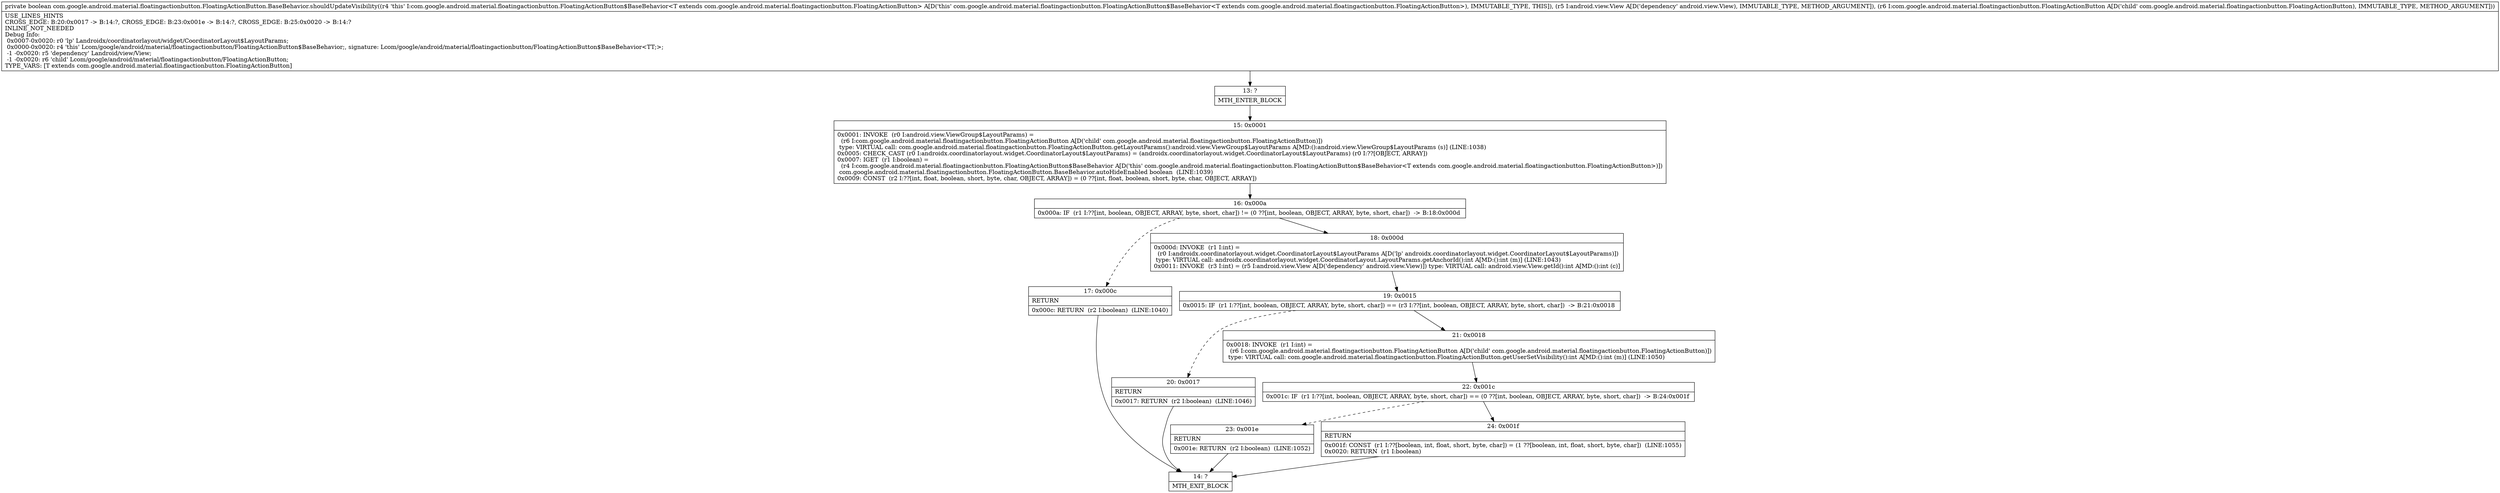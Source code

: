 digraph "CFG forcom.google.android.material.floatingactionbutton.FloatingActionButton.BaseBehavior.shouldUpdateVisibility(Landroid\/view\/View;Lcom\/google\/android\/material\/floatingactionbutton\/FloatingActionButton;)Z" {
Node_13 [shape=record,label="{13\:\ ?|MTH_ENTER_BLOCK\l}"];
Node_15 [shape=record,label="{15\:\ 0x0001|0x0001: INVOKE  (r0 I:android.view.ViewGroup$LayoutParams) = \l  (r6 I:com.google.android.material.floatingactionbutton.FloatingActionButton A[D('child' com.google.android.material.floatingactionbutton.FloatingActionButton)])\l type: VIRTUAL call: com.google.android.material.floatingactionbutton.FloatingActionButton.getLayoutParams():android.view.ViewGroup$LayoutParams A[MD:():android.view.ViewGroup$LayoutParams (s)] (LINE:1038)\l0x0005: CHECK_CAST (r0 I:androidx.coordinatorlayout.widget.CoordinatorLayout$LayoutParams) = (androidx.coordinatorlayout.widget.CoordinatorLayout$LayoutParams) (r0 I:??[OBJECT, ARRAY]) \l0x0007: IGET  (r1 I:boolean) = \l  (r4 I:com.google.android.material.floatingactionbutton.FloatingActionButton$BaseBehavior A[D('this' com.google.android.material.floatingactionbutton.FloatingActionButton$BaseBehavior\<T extends com.google.android.material.floatingactionbutton.FloatingActionButton\>)])\l com.google.android.material.floatingactionbutton.FloatingActionButton.BaseBehavior.autoHideEnabled boolean  (LINE:1039)\l0x0009: CONST  (r2 I:??[int, float, boolean, short, byte, char, OBJECT, ARRAY]) = (0 ??[int, float, boolean, short, byte, char, OBJECT, ARRAY]) \l}"];
Node_16 [shape=record,label="{16\:\ 0x000a|0x000a: IF  (r1 I:??[int, boolean, OBJECT, ARRAY, byte, short, char]) != (0 ??[int, boolean, OBJECT, ARRAY, byte, short, char])  \-\> B:18:0x000d \l}"];
Node_17 [shape=record,label="{17\:\ 0x000c|RETURN\l|0x000c: RETURN  (r2 I:boolean)  (LINE:1040)\l}"];
Node_14 [shape=record,label="{14\:\ ?|MTH_EXIT_BLOCK\l}"];
Node_18 [shape=record,label="{18\:\ 0x000d|0x000d: INVOKE  (r1 I:int) = \l  (r0 I:androidx.coordinatorlayout.widget.CoordinatorLayout$LayoutParams A[D('lp' androidx.coordinatorlayout.widget.CoordinatorLayout$LayoutParams)])\l type: VIRTUAL call: androidx.coordinatorlayout.widget.CoordinatorLayout.LayoutParams.getAnchorId():int A[MD:():int (m)] (LINE:1043)\l0x0011: INVOKE  (r3 I:int) = (r5 I:android.view.View A[D('dependency' android.view.View)]) type: VIRTUAL call: android.view.View.getId():int A[MD:():int (c)]\l}"];
Node_19 [shape=record,label="{19\:\ 0x0015|0x0015: IF  (r1 I:??[int, boolean, OBJECT, ARRAY, byte, short, char]) == (r3 I:??[int, boolean, OBJECT, ARRAY, byte, short, char])  \-\> B:21:0x0018 \l}"];
Node_20 [shape=record,label="{20\:\ 0x0017|RETURN\l|0x0017: RETURN  (r2 I:boolean)  (LINE:1046)\l}"];
Node_21 [shape=record,label="{21\:\ 0x0018|0x0018: INVOKE  (r1 I:int) = \l  (r6 I:com.google.android.material.floatingactionbutton.FloatingActionButton A[D('child' com.google.android.material.floatingactionbutton.FloatingActionButton)])\l type: VIRTUAL call: com.google.android.material.floatingactionbutton.FloatingActionButton.getUserSetVisibility():int A[MD:():int (m)] (LINE:1050)\l}"];
Node_22 [shape=record,label="{22\:\ 0x001c|0x001c: IF  (r1 I:??[int, boolean, OBJECT, ARRAY, byte, short, char]) == (0 ??[int, boolean, OBJECT, ARRAY, byte, short, char])  \-\> B:24:0x001f \l}"];
Node_23 [shape=record,label="{23\:\ 0x001e|RETURN\l|0x001e: RETURN  (r2 I:boolean)  (LINE:1052)\l}"];
Node_24 [shape=record,label="{24\:\ 0x001f|RETURN\l|0x001f: CONST  (r1 I:??[boolean, int, float, short, byte, char]) = (1 ??[boolean, int, float, short, byte, char])  (LINE:1055)\l0x0020: RETURN  (r1 I:boolean) \l}"];
MethodNode[shape=record,label="{private boolean com.google.android.material.floatingactionbutton.FloatingActionButton.BaseBehavior.shouldUpdateVisibility((r4 'this' I:com.google.android.material.floatingactionbutton.FloatingActionButton$BaseBehavior\<T extends com.google.android.material.floatingactionbutton.FloatingActionButton\> A[D('this' com.google.android.material.floatingactionbutton.FloatingActionButton$BaseBehavior\<T extends com.google.android.material.floatingactionbutton.FloatingActionButton\>), IMMUTABLE_TYPE, THIS]), (r5 I:android.view.View A[D('dependency' android.view.View), IMMUTABLE_TYPE, METHOD_ARGUMENT]), (r6 I:com.google.android.material.floatingactionbutton.FloatingActionButton A[D('child' com.google.android.material.floatingactionbutton.FloatingActionButton), IMMUTABLE_TYPE, METHOD_ARGUMENT]))  | USE_LINES_HINTS\lCROSS_EDGE: B:20:0x0017 \-\> B:14:?, CROSS_EDGE: B:23:0x001e \-\> B:14:?, CROSS_EDGE: B:25:0x0020 \-\> B:14:?\lINLINE_NOT_NEEDED\lDebug Info:\l  0x0007\-0x0020: r0 'lp' Landroidx\/coordinatorlayout\/widget\/CoordinatorLayout$LayoutParams;\l  0x0000\-0x0020: r4 'this' Lcom\/google\/android\/material\/floatingactionbutton\/FloatingActionButton$BaseBehavior;, signature: Lcom\/google\/android\/material\/floatingactionbutton\/FloatingActionButton$BaseBehavior\<TT;\>;\l  \-1 \-0x0020: r5 'dependency' Landroid\/view\/View;\l  \-1 \-0x0020: r6 'child' Lcom\/google\/android\/material\/floatingactionbutton\/FloatingActionButton;\lTYPE_VARS: [T extends com.google.android.material.floatingactionbutton.FloatingActionButton]\l}"];
MethodNode -> Node_13;Node_13 -> Node_15;
Node_15 -> Node_16;
Node_16 -> Node_17[style=dashed];
Node_16 -> Node_18;
Node_17 -> Node_14;
Node_18 -> Node_19;
Node_19 -> Node_20[style=dashed];
Node_19 -> Node_21;
Node_20 -> Node_14;
Node_21 -> Node_22;
Node_22 -> Node_23[style=dashed];
Node_22 -> Node_24;
Node_23 -> Node_14;
Node_24 -> Node_14;
}

